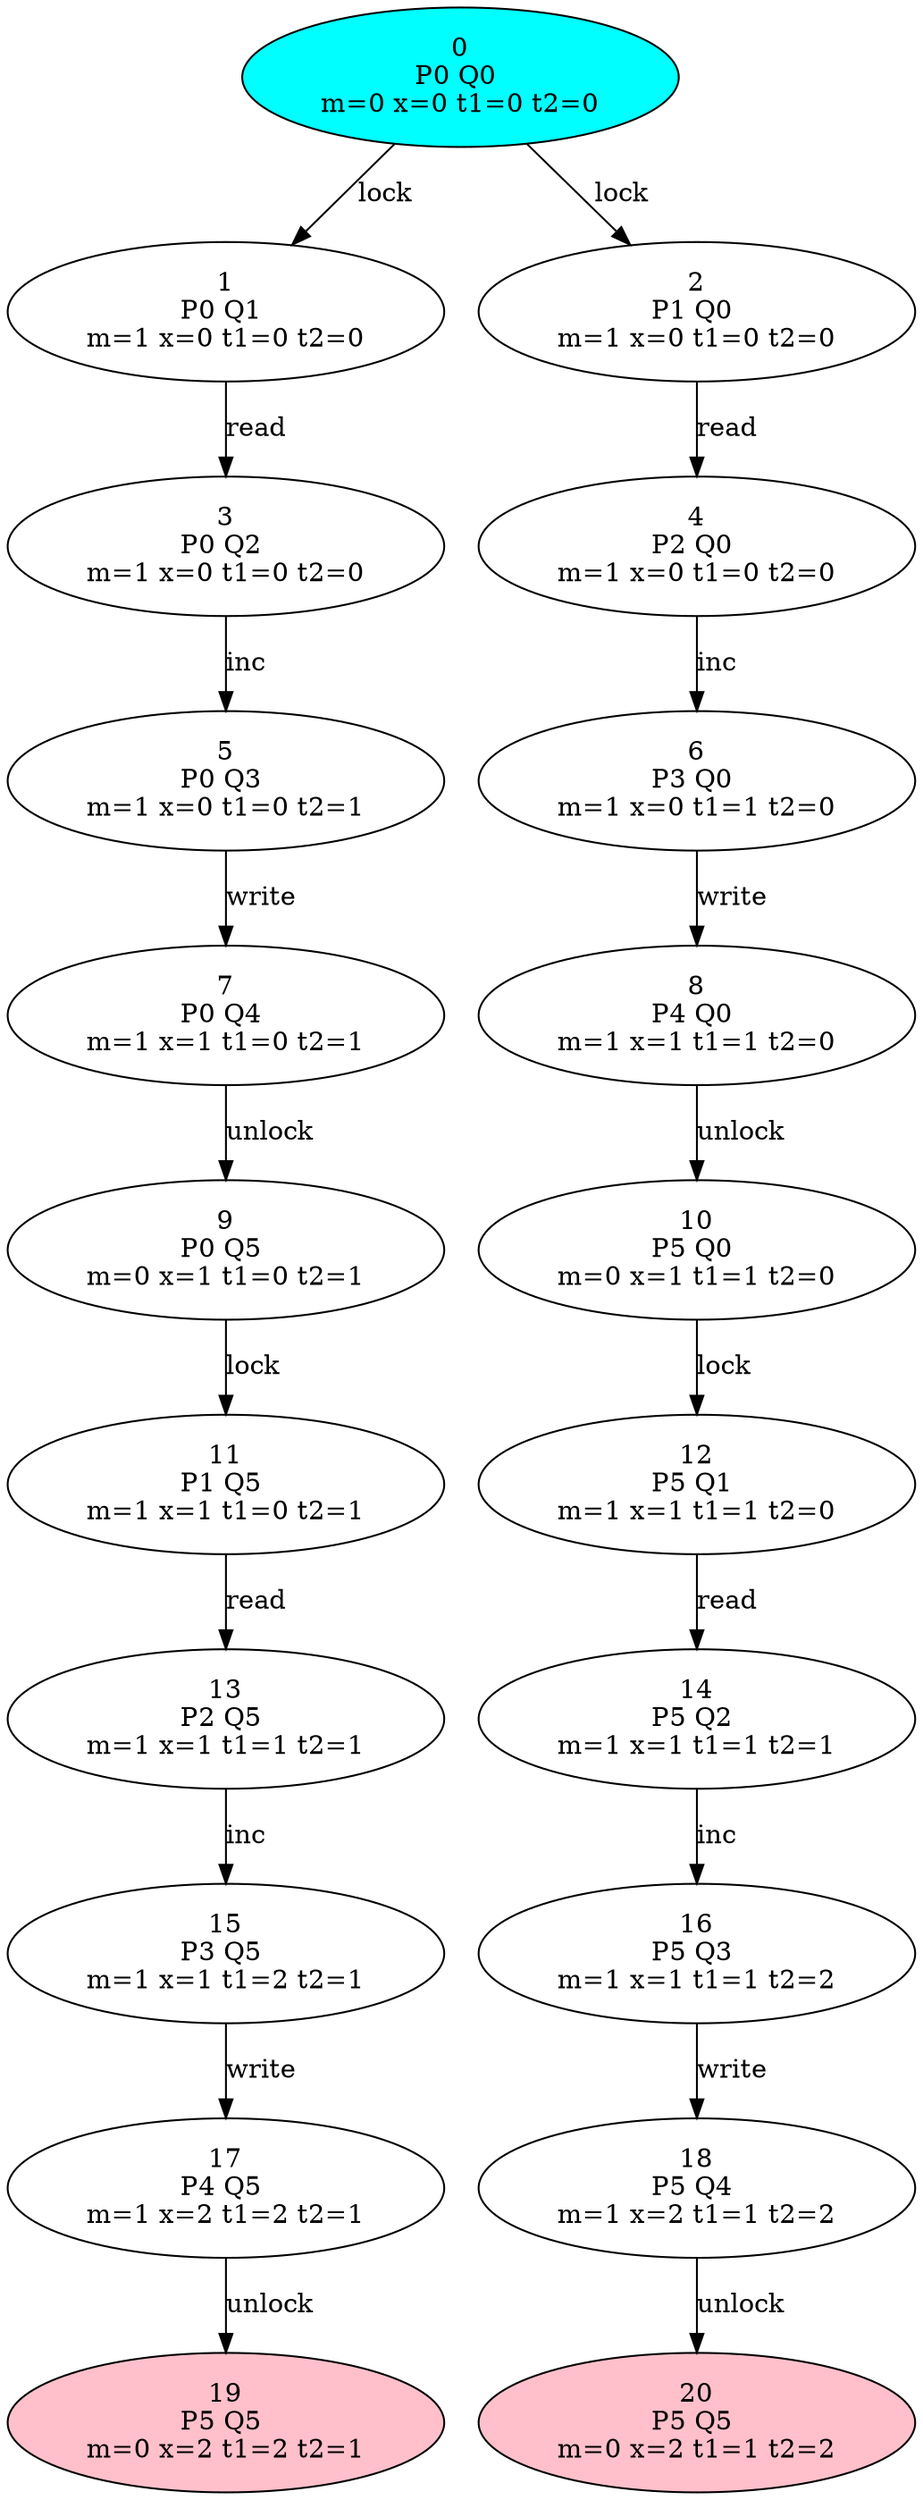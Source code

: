 digraph{
19 [label="19\nP5 Q5 \nm=0 x=2 t1=2 t2=1",style=filled,fillcolor=pink];
10 [label="10\nP5 Q0 \nm=0 x=1 t1=1 t2=0",];
0 [label="0\nP0 Q0 \nm=0 x=0 t1=0 t2=0",style=filled,fillcolor=cyan];
20 [label="20\nP5 Q5 \nm=0 x=2 t1=1 t2=2",style=filled,fillcolor=pink];
3 [label="3\nP0 Q2 \nm=1 x=0 t1=0 t2=0",];
18 [label="18\nP5 Q4 \nm=1 x=2 t1=1 t2=2",];
17 [label="17\nP4 Q5 \nm=1 x=2 t1=2 t2=1",];
1 [label="1\nP0 Q1 \nm=1 x=0 t1=0 t2=0",];
15 [label="15\nP3 Q5 \nm=1 x=1 t1=2 t2=1",];
6 [label="6\nP3 Q0 \nm=1 x=0 t1=1 t2=0",];
8 [label="8\nP4 Q0 \nm=1 x=1 t1=1 t2=0",];
5 [label="5\nP0 Q3 \nm=1 x=0 t1=0 t2=1",];
14 [label="14\nP5 Q2 \nm=1 x=1 t1=1 t2=1",];
9 [label="9\nP0 Q5 \nm=0 x=1 t1=0 t2=1",];
11 [label="11\nP1 Q5 \nm=1 x=1 t1=0 t2=1",];
12 [label="12\nP5 Q1 \nm=1 x=1 t1=1 t2=0",];
7 [label="7\nP0 Q4 \nm=1 x=1 t1=0 t2=1",];
13 [label="13\nP2 Q5 \nm=1 x=1 t1=1 t2=1",];
4 [label="4\nP2 Q0 \nm=1 x=0 t1=0 t2=0",];
16 [label="16\nP5 Q3 \nm=1 x=1 t1=1 t2=2",];
2 [label="2\nP1 Q0 \nm=1 x=0 t1=0 t2=0",];
10 -> 12 [label="lock"];
0 -> 1 [label="lock"];
0 -> 2 [label="lock"];
3 -> 5 [label="inc"];
18 -> 20 [label="unlock"];
17 -> 19 [label="unlock"];
1 -> 3 [label="read"];
15 -> 17 [label="write"];
6 -> 8 [label="write"];
8 -> 10 [label="unlock"];
5 -> 7 [label="write"];
14 -> 16 [label="inc"];
9 -> 11 [label="lock"];
11 -> 13 [label="read"];
12 -> 14 [label="read"];
7 -> 9 [label="unlock"];
13 -> 15 [label="inc"];
4 -> 6 [label="inc"];
16 -> 18 [label="write"];
2 -> 4 [label="read"];
}
